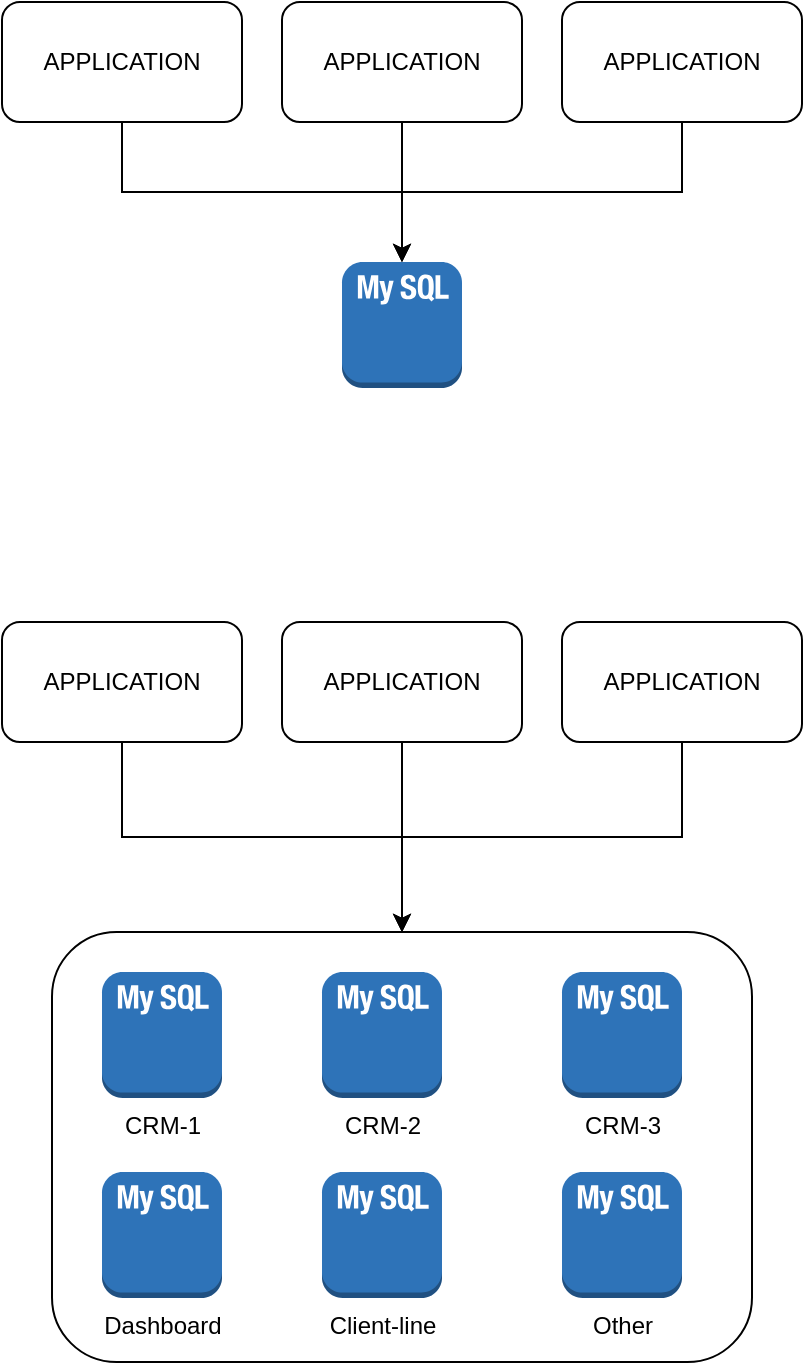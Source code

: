 <mxfile version="26.2.15">
  <diagram name="第 1 页" id="jRXeSdGXcH6ARnajuJ7t">
    <mxGraphModel dx="1426" dy="838" grid="1" gridSize="10" guides="1" tooltips="1" connect="1" arrows="1" fold="1" page="1" pageScale="1" pageWidth="827" pageHeight="1169" math="0" shadow="0">
      <root>
        <mxCell id="0" />
        <mxCell id="1" parent="0" />
        <mxCell id="Vz8ZlKg2i7Nz76ooLruL-23" value="" style="rounded=1;whiteSpace=wrap;html=1;" vertex="1" parent="1">
          <mxGeometry x="175" y="585" width="350" height="215" as="geometry" />
        </mxCell>
        <mxCell id="Vz8ZlKg2i7Nz76ooLruL-1" value="" style="outlineConnect=0;dashed=0;verticalLabelPosition=bottom;verticalAlign=top;align=center;html=1;shape=mxgraph.aws3.mysql_db_instance_2;fillColor=#2E73B8;gradientColor=none;" vertex="1" parent="1">
          <mxGeometry x="320" y="250" width="60" height="63" as="geometry" />
        </mxCell>
        <mxCell id="Vz8ZlKg2i7Nz76ooLruL-2" value="APPLICATION" style="rounded=1;whiteSpace=wrap;html=1;" vertex="1" parent="1">
          <mxGeometry x="150" y="120" width="120" height="60" as="geometry" />
        </mxCell>
        <mxCell id="Vz8ZlKg2i7Nz76ooLruL-3" value="APPLICATION" style="rounded=1;whiteSpace=wrap;html=1;" vertex="1" parent="1">
          <mxGeometry x="290" y="120" width="120" height="60" as="geometry" />
        </mxCell>
        <mxCell id="Vz8ZlKg2i7Nz76ooLruL-8" style="edgeStyle=elbowEdgeStyle;rounded=0;orthogonalLoop=1;jettySize=auto;html=1;elbow=vertical;entryX=0.5;entryY=0;entryDx=0;entryDy=0;entryPerimeter=0;" edge="1" parent="1" source="Vz8ZlKg2i7Nz76ooLruL-4" target="Vz8ZlKg2i7Nz76ooLruL-1">
          <mxGeometry relative="1" as="geometry">
            <mxPoint x="330" y="250" as="targetPoint" />
          </mxGeometry>
        </mxCell>
        <mxCell id="Vz8ZlKg2i7Nz76ooLruL-4" value="APPLICATION" style="rounded=1;whiteSpace=wrap;html=1;" vertex="1" parent="1">
          <mxGeometry x="430" y="120" width="120" height="60" as="geometry" />
        </mxCell>
        <mxCell id="Vz8ZlKg2i7Nz76ooLruL-6" style="edgeStyle=elbowEdgeStyle;rounded=0;orthogonalLoop=1;jettySize=auto;html=1;entryX=0.5;entryY=0;entryDx=0;entryDy=0;entryPerimeter=0;elbow=vertical;" edge="1" parent="1" source="Vz8ZlKg2i7Nz76ooLruL-2" target="Vz8ZlKg2i7Nz76ooLruL-1">
          <mxGeometry relative="1" as="geometry" />
        </mxCell>
        <mxCell id="Vz8ZlKg2i7Nz76ooLruL-7" style="edgeStyle=orthogonalEdgeStyle;rounded=0;orthogonalLoop=1;jettySize=auto;html=1;entryX=0.5;entryY=0;entryDx=0;entryDy=0;entryPerimeter=0;" edge="1" parent="1" source="Vz8ZlKg2i7Nz76ooLruL-3" target="Vz8ZlKg2i7Nz76ooLruL-1">
          <mxGeometry relative="1" as="geometry" />
        </mxCell>
        <mxCell id="Vz8ZlKg2i7Nz76ooLruL-9" value="CRM-2" style="outlineConnect=0;dashed=0;verticalLabelPosition=bottom;verticalAlign=top;align=center;html=1;shape=mxgraph.aws3.mysql_db_instance_2;fillColor=#2E73B8;gradientColor=none;" vertex="1" parent="1">
          <mxGeometry x="310" y="605" width="60" height="63" as="geometry" />
        </mxCell>
        <mxCell id="Vz8ZlKg2i7Nz76ooLruL-24" style="edgeStyle=orthogonalEdgeStyle;rounded=0;orthogonalLoop=1;jettySize=auto;html=1;entryX=0.5;entryY=0;entryDx=0;entryDy=0;" edge="1" parent="1" source="Vz8ZlKg2i7Nz76ooLruL-10" target="Vz8ZlKg2i7Nz76ooLruL-23">
          <mxGeometry relative="1" as="geometry" />
        </mxCell>
        <mxCell id="Vz8ZlKg2i7Nz76ooLruL-10" value="APPLICATION" style="rounded=1;whiteSpace=wrap;html=1;" vertex="1" parent="1">
          <mxGeometry x="150" y="430" width="120" height="60" as="geometry" />
        </mxCell>
        <mxCell id="Vz8ZlKg2i7Nz76ooLruL-25" style="edgeStyle=orthogonalEdgeStyle;rounded=0;orthogonalLoop=1;jettySize=auto;html=1;entryX=0.5;entryY=0;entryDx=0;entryDy=0;" edge="1" parent="1" source="Vz8ZlKg2i7Nz76ooLruL-11" target="Vz8ZlKg2i7Nz76ooLruL-23">
          <mxGeometry relative="1" as="geometry" />
        </mxCell>
        <mxCell id="Vz8ZlKg2i7Nz76ooLruL-11" value="APPLICATION" style="rounded=1;whiteSpace=wrap;html=1;" vertex="1" parent="1">
          <mxGeometry x="290" y="430" width="120" height="60" as="geometry" />
        </mxCell>
        <mxCell id="Vz8ZlKg2i7Nz76ooLruL-26" style="edgeStyle=orthogonalEdgeStyle;rounded=0;orthogonalLoop=1;jettySize=auto;html=1;entryX=0.5;entryY=0;entryDx=0;entryDy=0;" edge="1" parent="1" source="Vz8ZlKg2i7Nz76ooLruL-13" target="Vz8ZlKg2i7Nz76ooLruL-23">
          <mxGeometry relative="1" as="geometry" />
        </mxCell>
        <mxCell id="Vz8ZlKg2i7Nz76ooLruL-13" value="APPLICATION" style="rounded=1;whiteSpace=wrap;html=1;" vertex="1" parent="1">
          <mxGeometry x="430" y="430" width="120" height="60" as="geometry" />
        </mxCell>
        <mxCell id="Vz8ZlKg2i7Nz76ooLruL-16" value="CRM-1" style="outlineConnect=0;dashed=0;verticalLabelPosition=bottom;verticalAlign=top;align=center;html=1;shape=mxgraph.aws3.mysql_db_instance_2;fillColor=#2E73B8;gradientColor=none;" vertex="1" parent="1">
          <mxGeometry x="200" y="605" width="60" height="63" as="geometry" />
        </mxCell>
        <mxCell id="Vz8ZlKg2i7Nz76ooLruL-17" value="CRM-3" style="outlineConnect=0;dashed=0;verticalLabelPosition=bottom;verticalAlign=top;align=center;html=1;shape=mxgraph.aws3.mysql_db_instance_2;fillColor=#2E73B8;gradientColor=none;" vertex="1" parent="1">
          <mxGeometry x="430" y="605" width="60" height="63" as="geometry" />
        </mxCell>
        <mxCell id="Vz8ZlKg2i7Nz76ooLruL-18" value="Dashboard" style="outlineConnect=0;dashed=0;verticalLabelPosition=bottom;verticalAlign=top;align=center;html=1;shape=mxgraph.aws3.mysql_db_instance_2;fillColor=#2E73B8;gradientColor=none;" vertex="1" parent="1">
          <mxGeometry x="200" y="705" width="60" height="63" as="geometry" />
        </mxCell>
        <mxCell id="Vz8ZlKg2i7Nz76ooLruL-19" value="Client-line" style="outlineConnect=0;dashed=0;verticalLabelPosition=bottom;verticalAlign=top;align=center;html=1;shape=mxgraph.aws3.mysql_db_instance_2;fillColor=#2E73B8;gradientColor=none;" vertex="1" parent="1">
          <mxGeometry x="310" y="705" width="60" height="63" as="geometry" />
        </mxCell>
        <mxCell id="Vz8ZlKg2i7Nz76ooLruL-22" value="Other" style="outlineConnect=0;dashed=0;verticalLabelPosition=bottom;verticalAlign=top;align=center;html=1;shape=mxgraph.aws3.mysql_db_instance_2;fillColor=#2E73B8;gradientColor=none;" vertex="1" parent="1">
          <mxGeometry x="430" y="705" width="60" height="63" as="geometry" />
        </mxCell>
      </root>
    </mxGraphModel>
  </diagram>
</mxfile>
